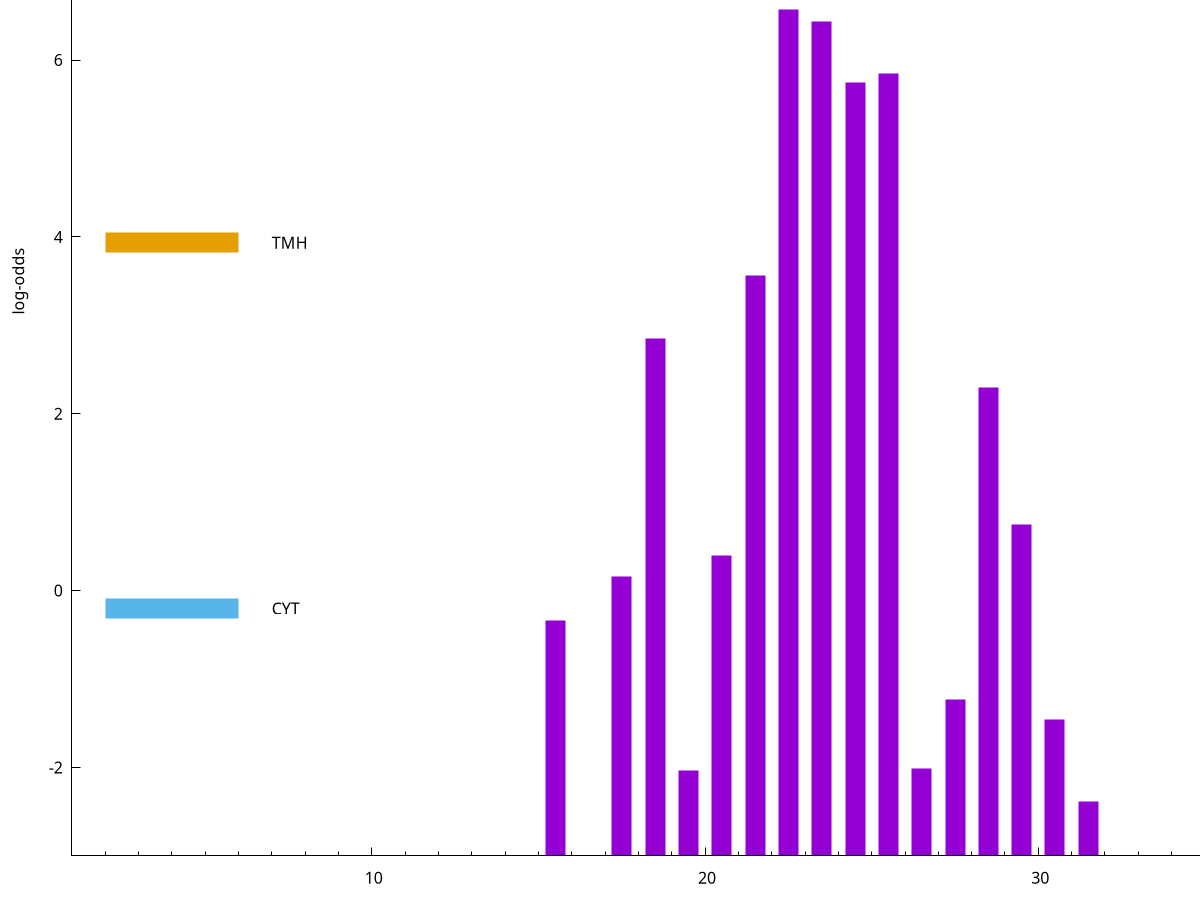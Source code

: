 set title "LipoP predictions for SRR5666485.gff"
set size 2., 1.4
set xrange [1:70] 
set mxtics 10
set yrange [-3:10]
set y2range [0:13]
set ylabel "log-odds"
set term postscript eps color solid "Helvetica" 30
set output "SRR5666485.gff6.eps"
set arrow from 2,8.33529 to 6,8.33529 nohead lt 1 lw 20
set label "SpI" at 7,8.33529
set arrow from 2,3.93429 to 6,3.93429 nohead lt 4 lw 20
set label "TMH" at 7,3.93429
set arrow from 2,-0.200913 to 6,-0.200913 nohead lt 3 lw 20
set label "CYT" at 7,-0.200913
set arrow from 2,8.33529 to 6,8.33529 nohead lt 1 lw 20
set label "SpI" at 7,8.33529
# NOTE: The scores below are the log-odds scores with the threshold
# NOTE: subtracted (a hack to make gnuplot make the histogram all
# NOTE: look nice).
plot "-" axes x1y2 title "" with impulses lt 1 lw 20
22.500000 9.567370
23.500000 9.438050
25.500000 8.843700
24.500000 8.740680
21.500000 6.561380
18.500000 5.853160
28.500000 5.300870
29.500000 3.746452
20.500000 3.401275
17.500000 3.162200
15.500000 2.664636
27.500000 1.771120
30.500000 1.545650
26.500000 0.985700
19.500000 0.967100
31.500000 0.614040
e
exit
